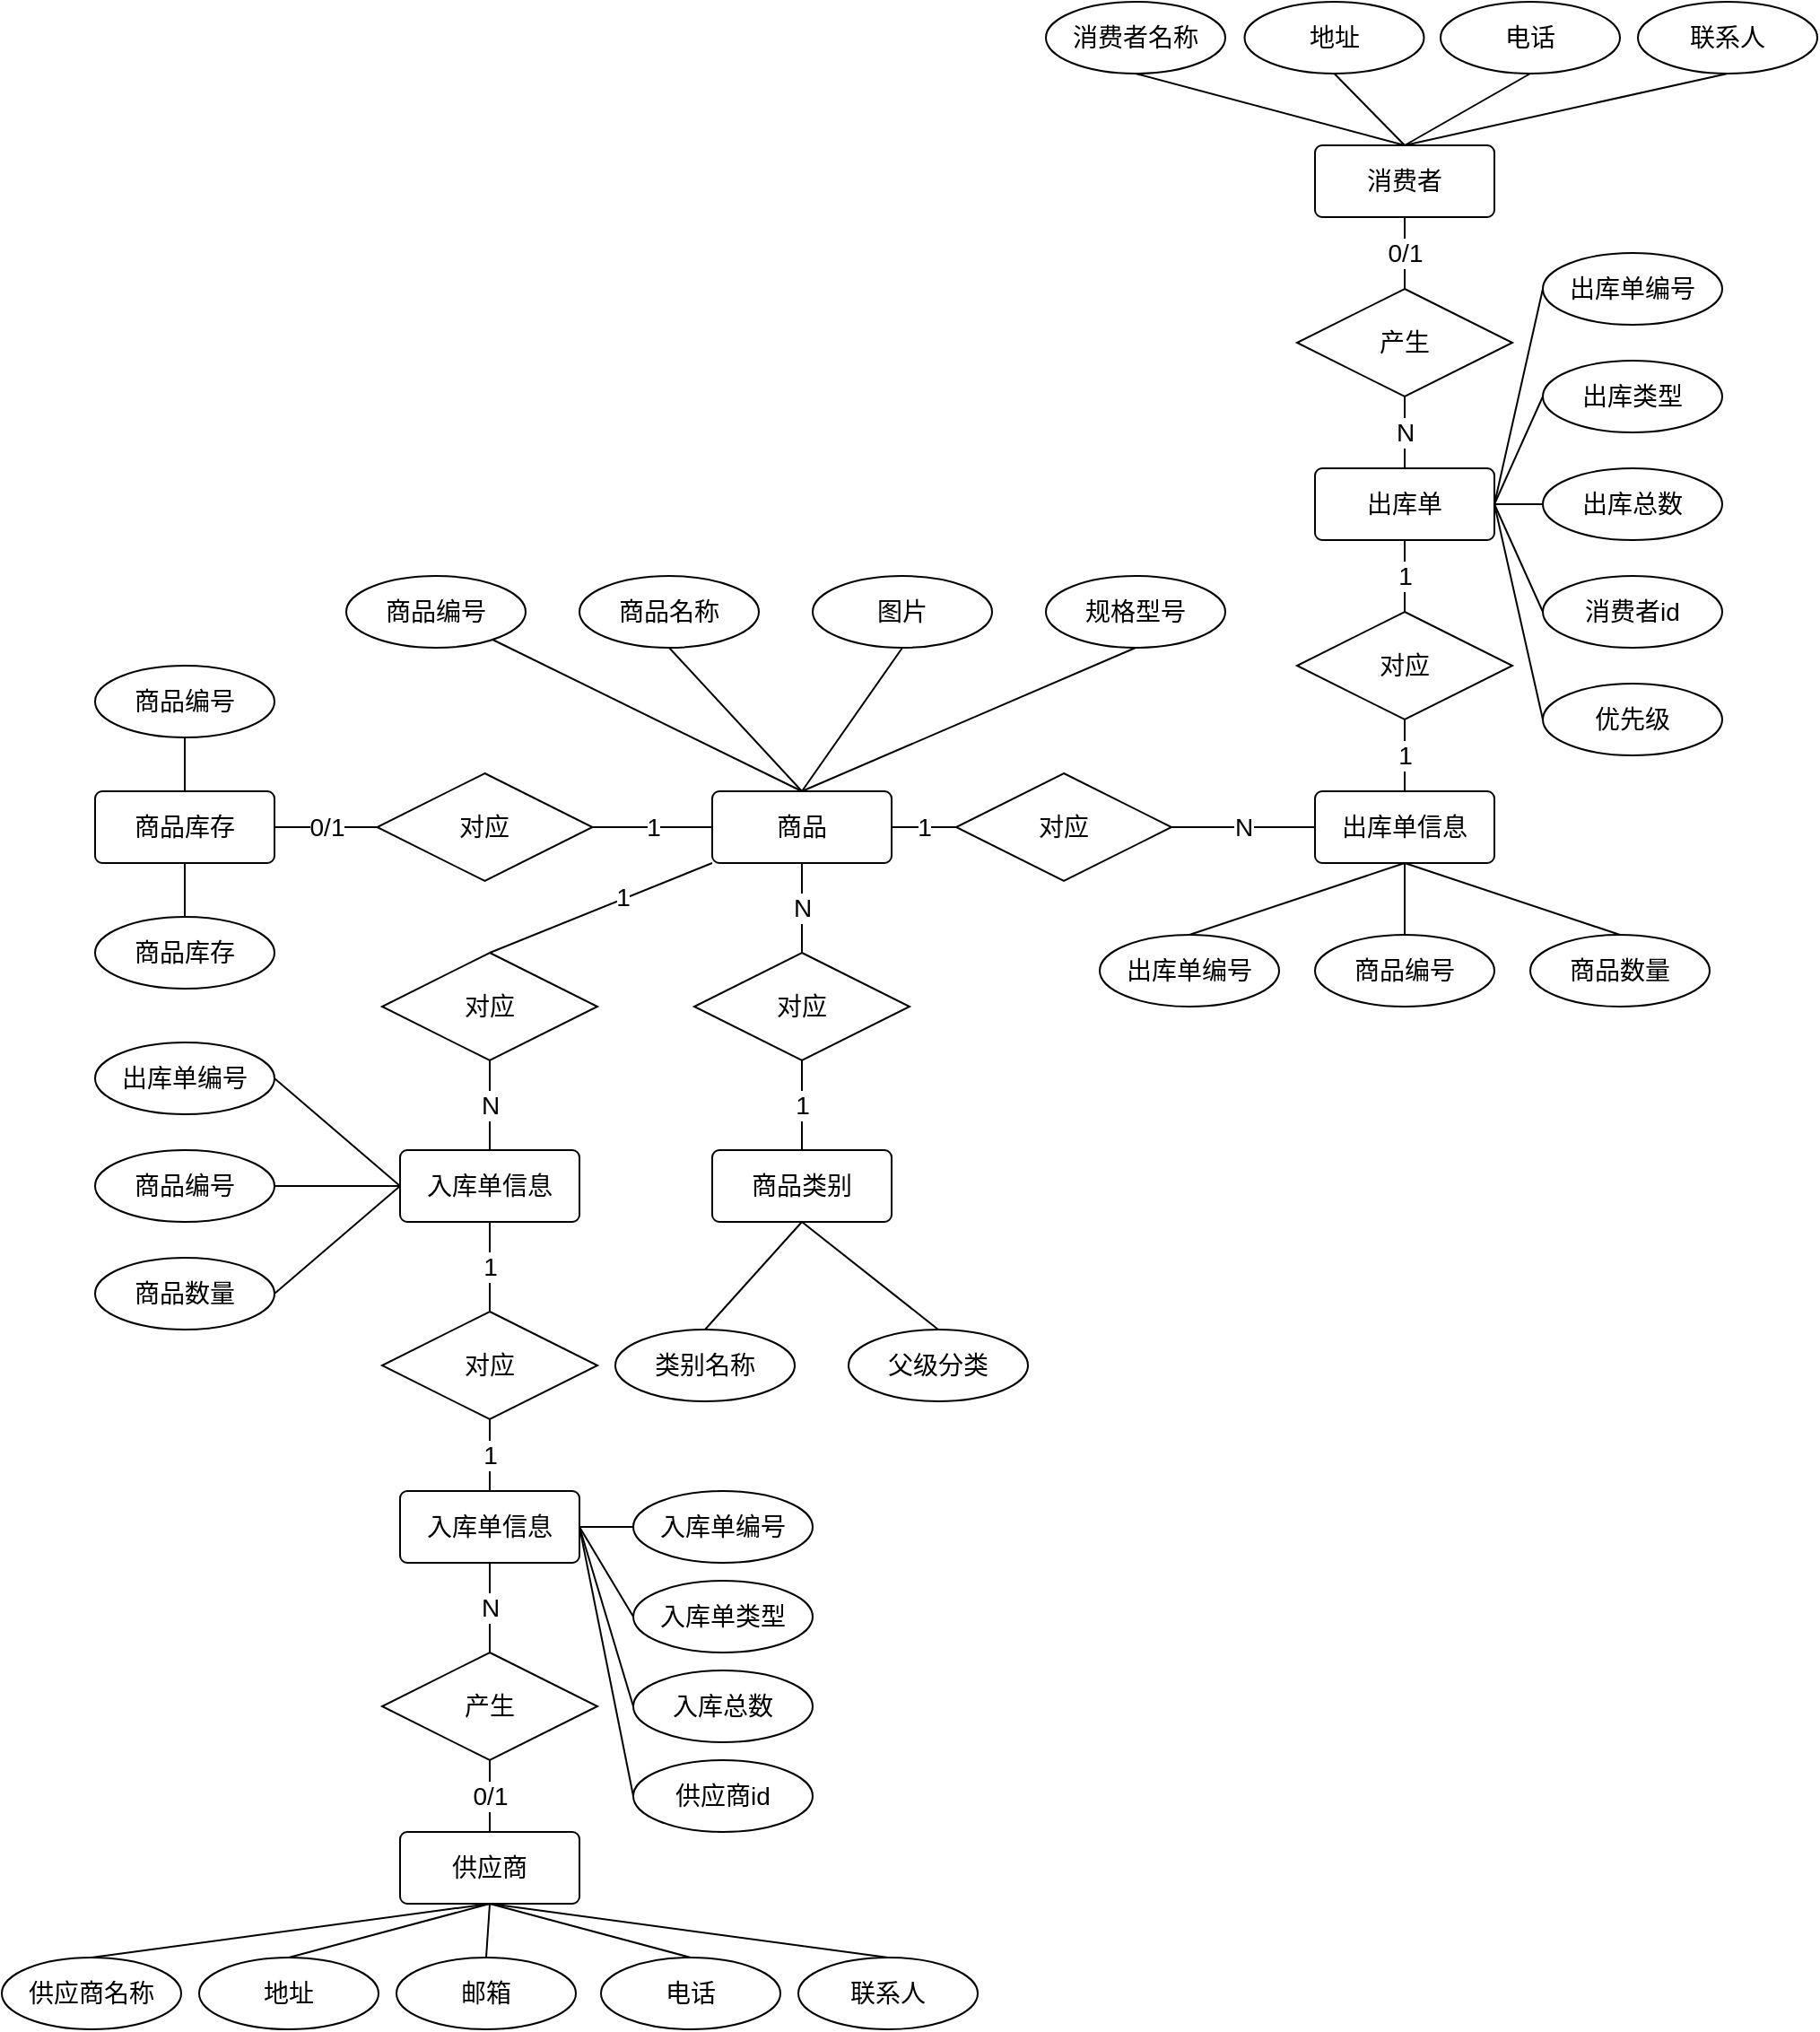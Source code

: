 <mxfile version="14.7.3" type="github">
  <diagram id="1h4pOQD59brm6UFdUb1d" name="Page-1">
    <mxGraphModel dx="1865" dy="1717" grid="1" gridSize="10" guides="1" tooltips="1" connect="1" arrows="1" fold="1" page="1" pageScale="1" pageWidth="827" pageHeight="1169" math="0" shadow="0">
      <root>
        <mxCell id="0" />
        <mxCell id="1" parent="0" />
        <mxCell id="RvEMgay6Ltesqter9NSS-8" style="rounded=0;orthogonalLoop=1;jettySize=auto;html=1;exitX=0.5;exitY=0;exitDx=0;exitDy=0;shadow=0;sketch=0;endArrow=none;endFill=0;" parent="1" source="RvEMgay6Ltesqter9NSS-1" target="RvEMgay6Ltesqter9NSS-2" edge="1">
          <mxGeometry relative="1" as="geometry" />
        </mxCell>
        <mxCell id="RvEMgay6Ltesqter9NSS-13" style="edgeStyle=none;rounded=0;orthogonalLoop=1;jettySize=auto;html=1;exitX=0.5;exitY=0;exitDx=0;exitDy=0;entryX=0.5;entryY=1;entryDx=0;entryDy=0;endArrow=none;endFill=0;" parent="1" source="RvEMgay6Ltesqter9NSS-1" target="RvEMgay6Ltesqter9NSS-3" edge="1">
          <mxGeometry relative="1" as="geometry" />
        </mxCell>
        <mxCell id="RvEMgay6Ltesqter9NSS-14" style="edgeStyle=none;rounded=0;orthogonalLoop=1;jettySize=auto;html=1;exitX=0.5;exitY=0;exitDx=0;exitDy=0;entryX=0.5;entryY=1;entryDx=0;entryDy=0;endArrow=none;endFill=0;" parent="1" source="RvEMgay6Ltesqter9NSS-1" target="RvEMgay6Ltesqter9NSS-4" edge="1">
          <mxGeometry relative="1" as="geometry" />
        </mxCell>
        <mxCell id="RvEMgay6Ltesqter9NSS-16" style="edgeStyle=none;rounded=0;orthogonalLoop=1;jettySize=auto;html=1;exitX=0.5;exitY=0;exitDx=0;exitDy=0;entryX=0.5;entryY=1;entryDx=0;entryDy=0;endArrow=none;endFill=0;" parent="1" source="RvEMgay6Ltesqter9NSS-1" target="RvEMgay6Ltesqter9NSS-6" edge="1">
          <mxGeometry relative="1" as="geometry" />
        </mxCell>
        <mxCell id="A7tWS2K1PQWu_uq6OoTj-1" value="N" style="edgeStyle=orthogonalEdgeStyle;rounded=0;sketch=0;orthogonalLoop=1;jettySize=auto;html=1;exitX=0.5;exitY=1;exitDx=0;exitDy=0;shadow=0;endArrow=none;endFill=0;fontSize=14;" parent="1" source="RvEMgay6Ltesqter9NSS-1" target="RvEMgay6Ltesqter9NSS-18" edge="1">
          <mxGeometry relative="1" as="geometry" />
        </mxCell>
        <mxCell id="BQ8AI4c9jfY31_-rvR-b-23" value="1" style="edgeStyle=none;rounded=0;orthogonalLoop=1;jettySize=auto;html=1;exitX=1;exitY=0.5;exitDx=0;exitDy=0;entryX=0;entryY=0.5;entryDx=0;entryDy=0;fontSize=14;endArrow=none;endFill=0;" edge="1" parent="1" source="RvEMgay6Ltesqter9NSS-1" target="BQ8AI4c9jfY31_-rvR-b-21">
          <mxGeometry relative="1" as="geometry" />
        </mxCell>
        <mxCell id="BQ8AI4c9jfY31_-rvR-b-26" style="edgeStyle=none;rounded=0;orthogonalLoop=1;jettySize=auto;html=1;exitX=0;exitY=1;exitDx=0;exitDy=0;entryX=0.5;entryY=0;entryDx=0;entryDy=0;fontSize=14;endArrow=none;endFill=0;" edge="1" parent="1" source="RvEMgay6Ltesqter9NSS-1" target="BQ8AI4c9jfY31_-rvR-b-24">
          <mxGeometry relative="1" as="geometry" />
        </mxCell>
        <mxCell id="BQ8AI4c9jfY31_-rvR-b-28" value="1" style="edgeLabel;html=1;align=center;verticalAlign=middle;resizable=0;points=[];fontSize=14;" vertex="1" connectable="0" parent="BQ8AI4c9jfY31_-rvR-b-26">
          <mxGeometry x="-0.184" y="-2" relative="1" as="geometry">
            <mxPoint x="1" as="offset" />
          </mxGeometry>
        </mxCell>
        <mxCell id="RvEMgay6Ltesqter9NSS-1" value="&lt;font style=&quot;font-size: 14px&quot;&gt;商品&lt;/font&gt;" style="rounded=1;arcSize=10;whiteSpace=wrap;html=1;align=center;" parent="1" vertex="1">
          <mxGeometry x="364" y="250" width="100" height="40" as="geometry" />
        </mxCell>
        <mxCell id="RvEMgay6Ltesqter9NSS-2" value="&lt;font style=&quot;font-size: 14px&quot;&gt;商品编号&lt;/font&gt;" style="ellipse;whiteSpace=wrap;html=1;align=center;" parent="1" vertex="1">
          <mxGeometry x="160" y="130" width="100" height="40" as="geometry" />
        </mxCell>
        <mxCell id="RvEMgay6Ltesqter9NSS-3" value="&lt;font style=&quot;font-size: 14px&quot;&gt;商品名称&lt;/font&gt;" style="ellipse;whiteSpace=wrap;html=1;align=center;" parent="1" vertex="1">
          <mxGeometry x="290" y="130" width="100" height="40" as="geometry" />
        </mxCell>
        <mxCell id="RvEMgay6Ltesqter9NSS-4" value="&lt;font style=&quot;font-size: 14px&quot;&gt;图片&lt;/font&gt;" style="ellipse;whiteSpace=wrap;html=1;align=center;" parent="1" vertex="1">
          <mxGeometry x="420" y="130" width="100" height="40" as="geometry" />
        </mxCell>
        <mxCell id="RvEMgay6Ltesqter9NSS-6" value="&lt;font style=&quot;font-size: 14px&quot;&gt;规格型号&lt;/font&gt;" style="ellipse;whiteSpace=wrap;html=1;align=center;" parent="1" vertex="1">
          <mxGeometry x="550" y="130" width="100" height="40" as="geometry" />
        </mxCell>
        <mxCell id="BQ8AI4c9jfY31_-rvR-b-1" value="1" style="edgeStyle=orthogonalEdgeStyle;rounded=0;orthogonalLoop=1;jettySize=auto;html=1;exitX=0.5;exitY=1;exitDx=0;exitDy=0;entryX=0.5;entryY=0;entryDx=0;entryDy=0;endArrow=none;endFill=0;fontSize=14;" edge="1" parent="1" source="RvEMgay6Ltesqter9NSS-18" target="A7tWS2K1PQWu_uq6OoTj-2">
          <mxGeometry relative="1" as="geometry" />
        </mxCell>
        <mxCell id="RvEMgay6Ltesqter9NSS-18" value="&lt;font style=&quot;font-size: 14px&quot;&gt;对应&lt;/font&gt;" style="shape=rhombus;perimeter=rhombusPerimeter;whiteSpace=wrap;html=1;align=center;" parent="1" vertex="1">
          <mxGeometry x="354" y="340" width="120" height="60" as="geometry" />
        </mxCell>
        <mxCell id="BQ8AI4c9jfY31_-rvR-b-6" style="rounded=0;orthogonalLoop=1;jettySize=auto;html=1;exitX=0.5;exitY=1;exitDx=0;exitDy=0;entryX=0.5;entryY=0;entryDx=0;entryDy=0;fontSize=14;endArrow=none;endFill=0;" edge="1" parent="1" source="A7tWS2K1PQWu_uq6OoTj-2" target="BQ8AI4c9jfY31_-rvR-b-2">
          <mxGeometry relative="1" as="geometry" />
        </mxCell>
        <mxCell id="BQ8AI4c9jfY31_-rvR-b-9" style="edgeStyle=none;rounded=0;orthogonalLoop=1;jettySize=auto;html=1;exitX=0.5;exitY=1;exitDx=0;exitDy=0;entryX=0.5;entryY=0;entryDx=0;entryDy=0;fontSize=14;endArrow=none;endFill=0;" edge="1" parent="1" source="A7tWS2K1PQWu_uq6OoTj-2" target="BQ8AI4c9jfY31_-rvR-b-5">
          <mxGeometry relative="1" as="geometry" />
        </mxCell>
        <mxCell id="A7tWS2K1PQWu_uq6OoTj-2" value="&lt;font style=&quot;font-size: 14px&quot;&gt;商品类别&lt;/font&gt;" style="rounded=1;arcSize=10;whiteSpace=wrap;html=1;align=center;" parent="1" vertex="1">
          <mxGeometry x="364" y="450" width="100" height="40" as="geometry" />
        </mxCell>
        <mxCell id="BQ8AI4c9jfY31_-rvR-b-2" value="&lt;font style=&quot;font-size: 14px&quot;&gt;类别名称&lt;/font&gt;" style="ellipse;whiteSpace=wrap;html=1;align=center;" vertex="1" parent="1">
          <mxGeometry x="310" y="550" width="100" height="40" as="geometry" />
        </mxCell>
        <mxCell id="BQ8AI4c9jfY31_-rvR-b-5" value="&lt;font style=&quot;font-size: 14px&quot;&gt;父级分类&lt;/font&gt;" style="ellipse;whiteSpace=wrap;html=1;align=center;" vertex="1" parent="1">
          <mxGeometry x="440" y="550" width="100" height="40" as="geometry" />
        </mxCell>
        <mxCell id="BQ8AI4c9jfY31_-rvR-b-11" value="1" style="edgeStyle=none;rounded=0;orthogonalLoop=1;jettySize=auto;html=1;exitX=1;exitY=0.5;exitDx=0;exitDy=0;entryX=0;entryY=0.5;entryDx=0;entryDy=0;fontSize=14;endArrow=none;endFill=0;" edge="1" parent="1" source="BQ8AI4c9jfY31_-rvR-b-10" target="RvEMgay6Ltesqter9NSS-1">
          <mxGeometry relative="1" as="geometry" />
        </mxCell>
        <mxCell id="BQ8AI4c9jfY31_-rvR-b-13" value="0/1" style="edgeStyle=none;rounded=0;orthogonalLoop=1;jettySize=auto;html=1;exitX=0;exitY=0.5;exitDx=0;exitDy=0;entryX=1;entryY=0.5;entryDx=0;entryDy=0;fontSize=14;endArrow=none;endFill=0;" edge="1" parent="1" source="BQ8AI4c9jfY31_-rvR-b-10" target="BQ8AI4c9jfY31_-rvR-b-12">
          <mxGeometry relative="1" as="geometry" />
        </mxCell>
        <mxCell id="BQ8AI4c9jfY31_-rvR-b-10" value="&lt;font style=&quot;font-size: 14px&quot;&gt;对应&lt;/font&gt;" style="shape=rhombus;perimeter=rhombusPerimeter;whiteSpace=wrap;html=1;align=center;" vertex="1" parent="1">
          <mxGeometry x="177.25" y="240" width="120" height="60" as="geometry" />
        </mxCell>
        <mxCell id="BQ8AI4c9jfY31_-rvR-b-16" style="edgeStyle=none;rounded=0;orthogonalLoop=1;jettySize=auto;html=1;exitX=0.5;exitY=0;exitDx=0;exitDy=0;entryX=0.5;entryY=1;entryDx=0;entryDy=0;fontSize=14;endArrow=none;endFill=0;" edge="1" parent="1" source="BQ8AI4c9jfY31_-rvR-b-12" target="BQ8AI4c9jfY31_-rvR-b-15">
          <mxGeometry relative="1" as="geometry" />
        </mxCell>
        <mxCell id="BQ8AI4c9jfY31_-rvR-b-17" style="edgeStyle=none;rounded=0;orthogonalLoop=1;jettySize=auto;html=1;exitX=0.5;exitY=1;exitDx=0;exitDy=0;fontSize=14;endArrow=none;endFill=0;" edge="1" parent="1" source="BQ8AI4c9jfY31_-rvR-b-12" target="BQ8AI4c9jfY31_-rvR-b-14">
          <mxGeometry relative="1" as="geometry" />
        </mxCell>
        <mxCell id="BQ8AI4c9jfY31_-rvR-b-12" value="&lt;font style=&quot;font-size: 14px&quot;&gt;商品库存&lt;/font&gt;" style="rounded=1;arcSize=10;whiteSpace=wrap;html=1;align=center;" vertex="1" parent="1">
          <mxGeometry x="20" y="250" width="100" height="40" as="geometry" />
        </mxCell>
        <mxCell id="BQ8AI4c9jfY31_-rvR-b-14" value="&lt;font style=&quot;font-size: 14px&quot;&gt;商品库存&lt;/font&gt;" style="ellipse;whiteSpace=wrap;html=1;align=center;" vertex="1" parent="1">
          <mxGeometry x="20" y="320" width="100" height="40" as="geometry" />
        </mxCell>
        <mxCell id="BQ8AI4c9jfY31_-rvR-b-15" value="&lt;font style=&quot;font-size: 14px&quot;&gt;商品编号&lt;/font&gt;" style="ellipse;whiteSpace=wrap;html=1;align=center;" vertex="1" parent="1">
          <mxGeometry x="20" y="180" width="100" height="40" as="geometry" />
        </mxCell>
        <mxCell id="BQ8AI4c9jfY31_-rvR-b-32" style="edgeStyle=none;rounded=0;orthogonalLoop=1;jettySize=auto;html=1;exitX=0.5;exitY=1;exitDx=0;exitDy=0;entryX=0.5;entryY=0;entryDx=0;entryDy=0;fontSize=14;endArrow=none;endFill=0;" edge="1" parent="1" source="BQ8AI4c9jfY31_-rvR-b-18" target="BQ8AI4c9jfY31_-rvR-b-29">
          <mxGeometry relative="1" as="geometry" />
        </mxCell>
        <mxCell id="BQ8AI4c9jfY31_-rvR-b-33" style="edgeStyle=none;rounded=0;orthogonalLoop=1;jettySize=auto;html=1;exitX=0.5;exitY=1;exitDx=0;exitDy=0;entryX=0.5;entryY=0;entryDx=0;entryDy=0;fontSize=14;endArrow=none;endFill=0;" edge="1" parent="1" source="BQ8AI4c9jfY31_-rvR-b-18" target="BQ8AI4c9jfY31_-rvR-b-30">
          <mxGeometry relative="1" as="geometry" />
        </mxCell>
        <mxCell id="BQ8AI4c9jfY31_-rvR-b-34" style="edgeStyle=none;rounded=0;orthogonalLoop=1;jettySize=auto;html=1;exitX=0.5;exitY=1;exitDx=0;exitDy=0;entryX=0.5;entryY=0;entryDx=0;entryDy=0;fontSize=14;endArrow=none;endFill=0;" edge="1" parent="1" source="BQ8AI4c9jfY31_-rvR-b-18" target="BQ8AI4c9jfY31_-rvR-b-31">
          <mxGeometry relative="1" as="geometry" />
        </mxCell>
        <mxCell id="BQ8AI4c9jfY31_-rvR-b-55" value="1" style="edgeStyle=none;rounded=0;orthogonalLoop=1;jettySize=auto;html=1;exitX=0.5;exitY=0;exitDx=0;exitDy=0;entryX=0.5;entryY=1;entryDx=0;entryDy=0;fontSize=14;endArrow=none;endFill=0;" edge="1" parent="1" source="BQ8AI4c9jfY31_-rvR-b-18" target="BQ8AI4c9jfY31_-rvR-b-53">
          <mxGeometry relative="1" as="geometry" />
        </mxCell>
        <mxCell id="BQ8AI4c9jfY31_-rvR-b-18" value="&lt;font style=&quot;font-size: 14px&quot;&gt;出库单信息&lt;br&gt;&lt;/font&gt;" style="rounded=1;arcSize=10;whiteSpace=wrap;html=1;align=center;" vertex="1" parent="1">
          <mxGeometry x="700" y="250" width="100" height="40" as="geometry" />
        </mxCell>
        <mxCell id="BQ8AI4c9jfY31_-rvR-b-38" style="edgeStyle=none;rounded=0;orthogonalLoop=1;jettySize=auto;html=1;exitX=0;exitY=0.5;exitDx=0;exitDy=0;entryX=1;entryY=0.5;entryDx=0;entryDy=0;fontSize=14;endArrow=none;endFill=0;" edge="1" parent="1" source="BQ8AI4c9jfY31_-rvR-b-19" target="BQ8AI4c9jfY31_-rvR-b-35">
          <mxGeometry relative="1" as="geometry" />
        </mxCell>
        <mxCell id="BQ8AI4c9jfY31_-rvR-b-39" style="edgeStyle=none;rounded=0;orthogonalLoop=1;jettySize=auto;html=1;exitX=0;exitY=0.5;exitDx=0;exitDy=0;fontSize=14;endArrow=none;endFill=0;" edge="1" parent="1" source="BQ8AI4c9jfY31_-rvR-b-19" target="BQ8AI4c9jfY31_-rvR-b-36">
          <mxGeometry relative="1" as="geometry" />
        </mxCell>
        <mxCell id="BQ8AI4c9jfY31_-rvR-b-40" style="edgeStyle=none;rounded=0;orthogonalLoop=1;jettySize=auto;html=1;exitX=0;exitY=0.5;exitDx=0;exitDy=0;entryX=1;entryY=0.5;entryDx=0;entryDy=0;fontSize=14;endArrow=none;endFill=0;" edge="1" parent="1" source="BQ8AI4c9jfY31_-rvR-b-19" target="BQ8AI4c9jfY31_-rvR-b-37">
          <mxGeometry relative="1" as="geometry" />
        </mxCell>
        <mxCell id="BQ8AI4c9jfY31_-rvR-b-70" value="1" style="edgeStyle=none;rounded=0;orthogonalLoop=1;jettySize=auto;html=1;exitX=0.5;exitY=1;exitDx=0;exitDy=0;entryX=0.5;entryY=0;entryDx=0;entryDy=0;fontSize=14;endArrow=none;endFill=0;" edge="1" parent="1" source="BQ8AI4c9jfY31_-rvR-b-19" target="BQ8AI4c9jfY31_-rvR-b-69">
          <mxGeometry relative="1" as="geometry" />
        </mxCell>
        <mxCell id="BQ8AI4c9jfY31_-rvR-b-19" value="&lt;font style=&quot;font-size: 14px&quot;&gt;入库单信息&lt;br&gt;&lt;/font&gt;" style="rounded=1;arcSize=10;whiteSpace=wrap;html=1;align=center;" vertex="1" parent="1">
          <mxGeometry x="190" y="450" width="100" height="40" as="geometry" />
        </mxCell>
        <mxCell id="BQ8AI4c9jfY31_-rvR-b-25" value="N" style="edgeStyle=none;rounded=0;orthogonalLoop=1;jettySize=auto;html=1;exitX=1;exitY=0.5;exitDx=0;exitDy=0;entryX=0;entryY=0.5;entryDx=0;entryDy=0;fontSize=14;endArrow=none;endFill=0;" edge="1" parent="1" source="BQ8AI4c9jfY31_-rvR-b-21" target="BQ8AI4c9jfY31_-rvR-b-18">
          <mxGeometry relative="1" as="geometry" />
        </mxCell>
        <mxCell id="BQ8AI4c9jfY31_-rvR-b-21" value="&lt;font style=&quot;font-size: 14px&quot;&gt;对应&lt;/font&gt;" style="shape=rhombus;perimeter=rhombusPerimeter;whiteSpace=wrap;html=1;align=center;rounded=0;" vertex="1" parent="1">
          <mxGeometry x="500" y="240" width="120" height="60" as="geometry" />
        </mxCell>
        <mxCell id="BQ8AI4c9jfY31_-rvR-b-27" value="N" style="edgeStyle=none;rounded=0;orthogonalLoop=1;jettySize=auto;html=1;exitX=0.5;exitY=1;exitDx=0;exitDy=0;entryX=0.5;entryY=0;entryDx=0;entryDy=0;fontSize=14;endArrow=none;endFill=0;" edge="1" parent="1" source="BQ8AI4c9jfY31_-rvR-b-24" target="BQ8AI4c9jfY31_-rvR-b-19">
          <mxGeometry relative="1" as="geometry" />
        </mxCell>
        <mxCell id="BQ8AI4c9jfY31_-rvR-b-24" value="&lt;font style=&quot;font-size: 14px&quot;&gt;对应&lt;/font&gt;" style="shape=rhombus;perimeter=rhombusPerimeter;whiteSpace=wrap;html=1;align=center;rounded=0;" vertex="1" parent="1">
          <mxGeometry x="180" y="340" width="120" height="60" as="geometry" />
        </mxCell>
        <mxCell id="BQ8AI4c9jfY31_-rvR-b-29" value="&lt;font style=&quot;font-size: 14px&quot;&gt;出库单编号&lt;/font&gt;" style="ellipse;whiteSpace=wrap;html=1;align=center;" vertex="1" parent="1">
          <mxGeometry x="580" y="330" width="100" height="40" as="geometry" />
        </mxCell>
        <mxCell id="BQ8AI4c9jfY31_-rvR-b-30" value="&lt;font style=&quot;font-size: 14px&quot;&gt;商品编号&lt;/font&gt;" style="ellipse;whiteSpace=wrap;html=1;align=center;" vertex="1" parent="1">
          <mxGeometry x="700" y="330" width="100" height="40" as="geometry" />
        </mxCell>
        <mxCell id="BQ8AI4c9jfY31_-rvR-b-31" value="&lt;font style=&quot;font-size: 14px&quot;&gt;商品数量&lt;/font&gt;" style="ellipse;whiteSpace=wrap;html=1;align=center;" vertex="1" parent="1">
          <mxGeometry x="820" y="330" width="100" height="40" as="geometry" />
        </mxCell>
        <mxCell id="BQ8AI4c9jfY31_-rvR-b-35" value="&lt;font style=&quot;font-size: 14px&quot;&gt;出库单编号&lt;/font&gt;" style="ellipse;whiteSpace=wrap;html=1;align=center;" vertex="1" parent="1">
          <mxGeometry x="20" y="390" width="100" height="40" as="geometry" />
        </mxCell>
        <mxCell id="BQ8AI4c9jfY31_-rvR-b-36" value="&lt;font style=&quot;font-size: 14px&quot;&gt;商品编号&lt;/font&gt;" style="ellipse;whiteSpace=wrap;html=1;align=center;" vertex="1" parent="1">
          <mxGeometry x="20" y="450" width="100" height="40" as="geometry" />
        </mxCell>
        <mxCell id="BQ8AI4c9jfY31_-rvR-b-37" value="&lt;font style=&quot;font-size: 14px&quot;&gt;商品数量&lt;/font&gt;" style="ellipse;whiteSpace=wrap;html=1;align=center;" vertex="1" parent="1">
          <mxGeometry x="20" y="510" width="100" height="40" as="geometry" />
        </mxCell>
        <mxCell id="BQ8AI4c9jfY31_-rvR-b-48" style="edgeStyle=none;rounded=0;orthogonalLoop=1;jettySize=auto;html=1;exitX=1;exitY=0.5;exitDx=0;exitDy=0;entryX=0;entryY=0.5;entryDx=0;entryDy=0;fontSize=14;endArrow=none;endFill=0;" edge="1" parent="1" source="BQ8AI4c9jfY31_-rvR-b-41" target="BQ8AI4c9jfY31_-rvR-b-42">
          <mxGeometry relative="1" as="geometry" />
        </mxCell>
        <mxCell id="BQ8AI4c9jfY31_-rvR-b-49" style="edgeStyle=none;rounded=0;orthogonalLoop=1;jettySize=auto;html=1;exitX=1;exitY=0.5;exitDx=0;exitDy=0;entryX=0;entryY=0.5;entryDx=0;entryDy=0;fontSize=14;endArrow=none;endFill=0;" edge="1" parent="1" source="BQ8AI4c9jfY31_-rvR-b-41" target="BQ8AI4c9jfY31_-rvR-b-44">
          <mxGeometry relative="1" as="geometry" />
        </mxCell>
        <mxCell id="BQ8AI4c9jfY31_-rvR-b-50" style="edgeStyle=none;rounded=0;orthogonalLoop=1;jettySize=auto;html=1;exitX=1;exitY=0.5;exitDx=0;exitDy=0;entryX=0;entryY=0.5;entryDx=0;entryDy=0;fontSize=14;endArrow=none;endFill=0;" edge="1" parent="1" source="BQ8AI4c9jfY31_-rvR-b-41" target="BQ8AI4c9jfY31_-rvR-b-45">
          <mxGeometry relative="1" as="geometry" />
        </mxCell>
        <mxCell id="BQ8AI4c9jfY31_-rvR-b-51" style="edgeStyle=none;rounded=0;orthogonalLoop=1;jettySize=auto;html=1;exitX=1;exitY=0.5;exitDx=0;exitDy=0;entryX=0;entryY=0.5;entryDx=0;entryDy=0;fontSize=14;endArrow=none;endFill=0;" edge="1" parent="1" source="BQ8AI4c9jfY31_-rvR-b-41" target="BQ8AI4c9jfY31_-rvR-b-46">
          <mxGeometry relative="1" as="geometry" />
        </mxCell>
        <mxCell id="BQ8AI4c9jfY31_-rvR-b-52" style="edgeStyle=none;rounded=0;orthogonalLoop=1;jettySize=auto;html=1;exitX=1;exitY=0.5;exitDx=0;exitDy=0;entryX=0;entryY=0.5;entryDx=0;entryDy=0;fontSize=14;endArrow=none;endFill=0;" edge="1" parent="1" source="BQ8AI4c9jfY31_-rvR-b-41" target="BQ8AI4c9jfY31_-rvR-b-47">
          <mxGeometry relative="1" as="geometry" />
        </mxCell>
        <mxCell id="BQ8AI4c9jfY31_-rvR-b-66" value="N" style="edgeStyle=none;rounded=0;orthogonalLoop=1;jettySize=auto;html=1;exitX=0.5;exitY=0;exitDx=0;exitDy=0;entryX=0.5;entryY=1;entryDx=0;entryDy=0;fontSize=14;endArrow=none;endFill=0;" edge="1" parent="1" source="BQ8AI4c9jfY31_-rvR-b-41" target="BQ8AI4c9jfY31_-rvR-b-65">
          <mxGeometry relative="1" as="geometry" />
        </mxCell>
        <mxCell id="BQ8AI4c9jfY31_-rvR-b-41" value="&lt;font style=&quot;font-size: 14px&quot;&gt;出库单&lt;br&gt;&lt;/font&gt;" style="rounded=1;arcSize=10;whiteSpace=wrap;html=1;align=center;" vertex="1" parent="1">
          <mxGeometry x="700" y="70" width="100" height="40" as="geometry" />
        </mxCell>
        <mxCell id="BQ8AI4c9jfY31_-rvR-b-42" value="&lt;font style=&quot;font-size: 14px&quot;&gt;出库单编号&lt;/font&gt;" style="ellipse;whiteSpace=wrap;html=1;align=center;" vertex="1" parent="1">
          <mxGeometry x="827" y="-50" width="100" height="40" as="geometry" />
        </mxCell>
        <mxCell id="BQ8AI4c9jfY31_-rvR-b-44" value="&lt;font style=&quot;font-size: 14px&quot;&gt;出库类型&lt;/font&gt;" style="ellipse;whiteSpace=wrap;html=1;align=center;" vertex="1" parent="1">
          <mxGeometry x="827" y="10" width="100" height="40" as="geometry" />
        </mxCell>
        <mxCell id="BQ8AI4c9jfY31_-rvR-b-45" value="&lt;font style=&quot;font-size: 14px&quot;&gt;出库总数&lt;/font&gt;" style="ellipse;whiteSpace=wrap;html=1;align=center;" vertex="1" parent="1">
          <mxGeometry x="827" y="70" width="100" height="40" as="geometry" />
        </mxCell>
        <mxCell id="BQ8AI4c9jfY31_-rvR-b-46" value="&lt;font style=&quot;font-size: 14px&quot;&gt;消费者id&lt;/font&gt;" style="ellipse;whiteSpace=wrap;html=1;align=center;" vertex="1" parent="1">
          <mxGeometry x="827" y="130" width="100" height="40" as="geometry" />
        </mxCell>
        <mxCell id="BQ8AI4c9jfY31_-rvR-b-47" value="&lt;font style=&quot;font-size: 14px&quot;&gt;优先级&lt;/font&gt;" style="ellipse;whiteSpace=wrap;html=1;align=center;" vertex="1" parent="1">
          <mxGeometry x="827" y="190" width="100" height="40" as="geometry" />
        </mxCell>
        <mxCell id="BQ8AI4c9jfY31_-rvR-b-54" value="1" style="edgeStyle=none;rounded=0;orthogonalLoop=1;jettySize=auto;html=1;exitX=0.5;exitY=0;exitDx=0;exitDy=0;entryX=0.5;entryY=1;entryDx=0;entryDy=0;fontSize=14;endArrow=none;endFill=0;" edge="1" parent="1" source="BQ8AI4c9jfY31_-rvR-b-53" target="BQ8AI4c9jfY31_-rvR-b-41">
          <mxGeometry relative="1" as="geometry" />
        </mxCell>
        <mxCell id="BQ8AI4c9jfY31_-rvR-b-53" value="&lt;font style=&quot;font-size: 14px&quot;&gt;对应&lt;/font&gt;" style="shape=rhombus;perimeter=rhombusPerimeter;whiteSpace=wrap;html=1;align=center;rounded=0;rotation=0;" vertex="1" parent="1">
          <mxGeometry x="690" y="150" width="120" height="60" as="geometry" />
        </mxCell>
        <mxCell id="BQ8AI4c9jfY31_-rvR-b-61" style="edgeStyle=none;rounded=0;orthogonalLoop=1;jettySize=auto;html=1;exitX=0.5;exitY=0;exitDx=0;exitDy=0;entryX=0.5;entryY=1;entryDx=0;entryDy=0;fontSize=14;endArrow=none;endFill=0;" edge="1" parent="1" source="BQ8AI4c9jfY31_-rvR-b-56" target="BQ8AI4c9jfY31_-rvR-b-57">
          <mxGeometry relative="1" as="geometry" />
        </mxCell>
        <mxCell id="BQ8AI4c9jfY31_-rvR-b-62" style="edgeStyle=none;rounded=0;orthogonalLoop=1;jettySize=auto;html=1;exitX=0.5;exitY=0;exitDx=0;exitDy=0;entryX=0.5;entryY=1;entryDx=0;entryDy=0;fontSize=14;endArrow=none;endFill=0;" edge="1" parent="1" source="BQ8AI4c9jfY31_-rvR-b-56" target="BQ8AI4c9jfY31_-rvR-b-58">
          <mxGeometry relative="1" as="geometry" />
        </mxCell>
        <mxCell id="BQ8AI4c9jfY31_-rvR-b-63" style="edgeStyle=none;rounded=0;orthogonalLoop=1;jettySize=auto;html=1;exitX=0.5;exitY=0;exitDx=0;exitDy=0;entryX=0.5;entryY=1;entryDx=0;entryDy=0;fontSize=14;endArrow=none;endFill=0;" edge="1" parent="1" source="BQ8AI4c9jfY31_-rvR-b-56" target="BQ8AI4c9jfY31_-rvR-b-59">
          <mxGeometry relative="1" as="geometry" />
        </mxCell>
        <mxCell id="BQ8AI4c9jfY31_-rvR-b-64" style="edgeStyle=none;rounded=0;orthogonalLoop=1;jettySize=auto;html=1;exitX=0.5;exitY=0;exitDx=0;exitDy=0;entryX=0.5;entryY=1;entryDx=0;entryDy=0;fontSize=14;endArrow=none;endFill=0;" edge="1" parent="1" source="BQ8AI4c9jfY31_-rvR-b-56" target="BQ8AI4c9jfY31_-rvR-b-60">
          <mxGeometry relative="1" as="geometry" />
        </mxCell>
        <mxCell id="BQ8AI4c9jfY31_-rvR-b-56" value="&lt;font style=&quot;font-size: 14px&quot;&gt;消费者&lt;br&gt;&lt;/font&gt;" style="rounded=1;arcSize=10;whiteSpace=wrap;html=1;align=center;" vertex="1" parent="1">
          <mxGeometry x="700" y="-110" width="100" height="40" as="geometry" />
        </mxCell>
        <mxCell id="BQ8AI4c9jfY31_-rvR-b-57" value="&lt;font style=&quot;font-size: 14px&quot;&gt;消费者名称&lt;/font&gt;" style="ellipse;whiteSpace=wrap;html=1;align=center;" vertex="1" parent="1">
          <mxGeometry x="550" y="-190" width="100" height="40" as="geometry" />
        </mxCell>
        <mxCell id="BQ8AI4c9jfY31_-rvR-b-58" value="&lt;font style=&quot;font-size: 14px&quot;&gt;地址&lt;/font&gt;" style="ellipse;whiteSpace=wrap;html=1;align=center;" vertex="1" parent="1">
          <mxGeometry x="660.75" y="-190" width="100" height="40" as="geometry" />
        </mxCell>
        <mxCell id="BQ8AI4c9jfY31_-rvR-b-59" value="&lt;font style=&quot;font-size: 14px&quot;&gt;电话&lt;/font&gt;" style="ellipse;whiteSpace=wrap;html=1;align=center;" vertex="1" parent="1">
          <mxGeometry x="770" y="-190" width="100" height="40" as="geometry" />
        </mxCell>
        <mxCell id="BQ8AI4c9jfY31_-rvR-b-60" value="&lt;font style=&quot;font-size: 14px&quot;&gt;联系人&lt;/font&gt;" style="ellipse;whiteSpace=wrap;html=1;align=center;" vertex="1" parent="1">
          <mxGeometry x="880" y="-190" width="100" height="40" as="geometry" />
        </mxCell>
        <mxCell id="BQ8AI4c9jfY31_-rvR-b-67" value="0/1" style="edgeStyle=none;rounded=0;orthogonalLoop=1;jettySize=auto;html=1;exitX=0.5;exitY=0;exitDx=0;exitDy=0;entryX=0.5;entryY=1;entryDx=0;entryDy=0;fontSize=14;endArrow=none;endFill=0;" edge="1" parent="1" source="BQ8AI4c9jfY31_-rvR-b-65" target="BQ8AI4c9jfY31_-rvR-b-56">
          <mxGeometry relative="1" as="geometry" />
        </mxCell>
        <mxCell id="BQ8AI4c9jfY31_-rvR-b-65" value="&lt;span style=&quot;font-size: 14px&quot;&gt;产生&lt;/span&gt;" style="shape=rhombus;perimeter=rhombusPerimeter;whiteSpace=wrap;html=1;align=center;rounded=0;rotation=0;" vertex="1" parent="1">
          <mxGeometry x="690" y="-30" width="120" height="60" as="geometry" />
        </mxCell>
        <mxCell id="BQ8AI4c9jfY31_-rvR-b-76" style="edgeStyle=none;rounded=0;orthogonalLoop=1;jettySize=auto;html=1;exitX=1;exitY=0.5;exitDx=0;exitDy=0;entryX=0;entryY=0.5;entryDx=0;entryDy=0;fontSize=14;endArrow=none;endFill=0;" edge="1" parent="1" source="BQ8AI4c9jfY31_-rvR-b-68" target="BQ8AI4c9jfY31_-rvR-b-72">
          <mxGeometry relative="1" as="geometry" />
        </mxCell>
        <mxCell id="BQ8AI4c9jfY31_-rvR-b-77" style="edgeStyle=none;rounded=0;orthogonalLoop=1;jettySize=auto;html=1;exitX=1;exitY=0.5;exitDx=0;exitDy=0;entryX=0;entryY=0.5;entryDx=0;entryDy=0;fontSize=14;endArrow=none;endFill=0;" edge="1" parent="1" source="BQ8AI4c9jfY31_-rvR-b-68" target="BQ8AI4c9jfY31_-rvR-b-73">
          <mxGeometry relative="1" as="geometry" />
        </mxCell>
        <mxCell id="BQ8AI4c9jfY31_-rvR-b-78" style="edgeStyle=none;rounded=0;orthogonalLoop=1;jettySize=auto;html=1;exitX=1;exitY=0.5;exitDx=0;exitDy=0;entryX=0;entryY=0.5;entryDx=0;entryDy=0;fontSize=14;endArrow=none;endFill=0;" edge="1" parent="1" source="BQ8AI4c9jfY31_-rvR-b-68" target="BQ8AI4c9jfY31_-rvR-b-74">
          <mxGeometry relative="1" as="geometry" />
        </mxCell>
        <mxCell id="BQ8AI4c9jfY31_-rvR-b-80" style="edgeStyle=none;rounded=0;orthogonalLoop=1;jettySize=auto;html=1;exitX=1;exitY=0.5;exitDx=0;exitDy=0;entryX=0;entryY=0.5;entryDx=0;entryDy=0;fontSize=14;endArrow=none;endFill=0;" edge="1" parent="1" source="BQ8AI4c9jfY31_-rvR-b-68" target="BQ8AI4c9jfY31_-rvR-b-75">
          <mxGeometry relative="1" as="geometry" />
        </mxCell>
        <mxCell id="BQ8AI4c9jfY31_-rvR-b-83" value="N" style="edgeStyle=none;rounded=0;orthogonalLoop=1;jettySize=auto;html=1;exitX=0.5;exitY=1;exitDx=0;exitDy=0;entryX=0.5;entryY=0;entryDx=0;entryDy=0;fontSize=14;endArrow=none;endFill=0;" edge="1" parent="1" source="BQ8AI4c9jfY31_-rvR-b-68" target="BQ8AI4c9jfY31_-rvR-b-82">
          <mxGeometry relative="1" as="geometry" />
        </mxCell>
        <mxCell id="BQ8AI4c9jfY31_-rvR-b-68" value="&lt;font style=&quot;font-size: 14px&quot;&gt;入库单信息&lt;br&gt;&lt;/font&gt;" style="rounded=1;arcSize=10;whiteSpace=wrap;html=1;align=center;" vertex="1" parent="1">
          <mxGeometry x="190" y="640" width="100" height="40" as="geometry" />
        </mxCell>
        <mxCell id="BQ8AI4c9jfY31_-rvR-b-71" value="1" style="edgeStyle=none;rounded=0;orthogonalLoop=1;jettySize=auto;html=1;exitX=0.5;exitY=1;exitDx=0;exitDy=0;entryX=0.5;entryY=0;entryDx=0;entryDy=0;fontSize=14;endArrow=none;endFill=0;" edge="1" parent="1" source="BQ8AI4c9jfY31_-rvR-b-69" target="BQ8AI4c9jfY31_-rvR-b-68">
          <mxGeometry relative="1" as="geometry" />
        </mxCell>
        <mxCell id="BQ8AI4c9jfY31_-rvR-b-69" value="&lt;font style=&quot;font-size: 14px&quot;&gt;对应&lt;/font&gt;" style="shape=rhombus;perimeter=rhombusPerimeter;whiteSpace=wrap;html=1;align=center;" vertex="1" parent="1">
          <mxGeometry x="180" y="540" width="120" height="60" as="geometry" />
        </mxCell>
        <mxCell id="BQ8AI4c9jfY31_-rvR-b-72" value="&lt;font style=&quot;font-size: 14px&quot;&gt;入库单编号&lt;/font&gt;" style="ellipse;whiteSpace=wrap;html=1;align=center;" vertex="1" parent="1">
          <mxGeometry x="320" y="640" width="100" height="40" as="geometry" />
        </mxCell>
        <mxCell id="BQ8AI4c9jfY31_-rvR-b-73" value="&lt;font style=&quot;font-size: 14px&quot;&gt;入库单类型&lt;/font&gt;" style="ellipse;whiteSpace=wrap;html=1;align=center;" vertex="1" parent="1">
          <mxGeometry x="320" y="690" width="100" height="40" as="geometry" />
        </mxCell>
        <mxCell id="BQ8AI4c9jfY31_-rvR-b-74" value="&lt;font style=&quot;font-size: 14px&quot;&gt;入库总数&lt;/font&gt;" style="ellipse;whiteSpace=wrap;html=1;align=center;" vertex="1" parent="1">
          <mxGeometry x="320" y="740" width="100" height="40" as="geometry" />
        </mxCell>
        <mxCell id="BQ8AI4c9jfY31_-rvR-b-75" value="&lt;font style=&quot;font-size: 14px&quot;&gt;供应商id&lt;/font&gt;" style="ellipse;whiteSpace=wrap;html=1;align=center;" vertex="1" parent="1">
          <mxGeometry x="320" y="790" width="100" height="40" as="geometry" />
        </mxCell>
        <mxCell id="BQ8AI4c9jfY31_-rvR-b-91" style="edgeStyle=none;rounded=0;orthogonalLoop=1;jettySize=auto;html=1;exitX=0.5;exitY=1;exitDx=0;exitDy=0;entryX=0.5;entryY=0;entryDx=0;entryDy=0;fontSize=14;endArrow=none;endFill=0;" edge="1" parent="1" source="BQ8AI4c9jfY31_-rvR-b-81" target="BQ8AI4c9jfY31_-rvR-b-86">
          <mxGeometry relative="1" as="geometry" />
        </mxCell>
        <mxCell id="BQ8AI4c9jfY31_-rvR-b-92" style="edgeStyle=none;rounded=0;orthogonalLoop=1;jettySize=auto;html=1;exitX=0.5;exitY=1;exitDx=0;exitDy=0;entryX=0.5;entryY=0;entryDx=0;entryDy=0;fontSize=14;endArrow=none;endFill=0;" edge="1" parent="1" source="BQ8AI4c9jfY31_-rvR-b-81" target="BQ8AI4c9jfY31_-rvR-b-87">
          <mxGeometry relative="1" as="geometry" />
        </mxCell>
        <mxCell id="BQ8AI4c9jfY31_-rvR-b-93" style="edgeStyle=none;rounded=0;orthogonalLoop=1;jettySize=auto;html=1;exitX=0.5;exitY=1;exitDx=0;exitDy=0;entryX=0.5;entryY=0;entryDx=0;entryDy=0;fontSize=14;endArrow=none;endFill=0;" edge="1" parent="1" source="BQ8AI4c9jfY31_-rvR-b-81" target="BQ8AI4c9jfY31_-rvR-b-88">
          <mxGeometry relative="1" as="geometry" />
        </mxCell>
        <mxCell id="BQ8AI4c9jfY31_-rvR-b-94" style="edgeStyle=none;rounded=0;orthogonalLoop=1;jettySize=auto;html=1;exitX=0.5;exitY=1;exitDx=0;exitDy=0;entryX=0.5;entryY=0;entryDx=0;entryDy=0;fontSize=14;endArrow=none;endFill=0;" edge="1" parent="1" source="BQ8AI4c9jfY31_-rvR-b-81" target="BQ8AI4c9jfY31_-rvR-b-89">
          <mxGeometry relative="1" as="geometry" />
        </mxCell>
        <mxCell id="BQ8AI4c9jfY31_-rvR-b-81" value="&lt;font style=&quot;font-size: 14px&quot;&gt;供应商&lt;br&gt;&lt;/font&gt;" style="rounded=1;arcSize=10;whiteSpace=wrap;html=1;align=center;" vertex="1" parent="1">
          <mxGeometry x="190" y="830" width="100" height="40" as="geometry" />
        </mxCell>
        <mxCell id="BQ8AI4c9jfY31_-rvR-b-84" value="0/1" style="edgeStyle=none;rounded=0;orthogonalLoop=1;jettySize=auto;html=1;exitX=0.5;exitY=1;exitDx=0;exitDy=0;entryX=0.5;entryY=0;entryDx=0;entryDy=0;fontSize=14;endArrow=none;endFill=0;" edge="1" parent="1" source="BQ8AI4c9jfY31_-rvR-b-82" target="BQ8AI4c9jfY31_-rvR-b-81">
          <mxGeometry relative="1" as="geometry" />
        </mxCell>
        <mxCell id="BQ8AI4c9jfY31_-rvR-b-82" value="&lt;span style=&quot;font-size: 14px&quot;&gt;产生&lt;/span&gt;" style="shape=rhombus;perimeter=rhombusPerimeter;whiteSpace=wrap;html=1;align=center;" vertex="1" parent="1">
          <mxGeometry x="180" y="730" width="120" height="60" as="geometry" />
        </mxCell>
        <mxCell id="BQ8AI4c9jfY31_-rvR-b-90" style="edgeStyle=none;rounded=0;orthogonalLoop=1;jettySize=auto;html=1;exitX=0.5;exitY=0;exitDx=0;exitDy=0;entryX=0.5;entryY=1;entryDx=0;entryDy=0;fontSize=14;endArrow=none;endFill=0;" edge="1" parent="1" source="BQ8AI4c9jfY31_-rvR-b-85" target="BQ8AI4c9jfY31_-rvR-b-81">
          <mxGeometry relative="1" as="geometry" />
        </mxCell>
        <mxCell id="BQ8AI4c9jfY31_-rvR-b-85" value="&lt;font style=&quot;font-size: 14px&quot;&gt;供应商名称&lt;/font&gt;" style="ellipse;whiteSpace=wrap;html=1;align=center;" vertex="1" parent="1">
          <mxGeometry x="-32" y="900" width="100" height="40" as="geometry" />
        </mxCell>
        <mxCell id="BQ8AI4c9jfY31_-rvR-b-86" value="&lt;font style=&quot;font-size: 14px&quot;&gt;地址&lt;/font&gt;" style="ellipse;whiteSpace=wrap;html=1;align=center;" vertex="1" parent="1">
          <mxGeometry x="78" y="900" width="100" height="40" as="geometry" />
        </mxCell>
        <mxCell id="BQ8AI4c9jfY31_-rvR-b-87" value="&lt;font style=&quot;font-size: 14px&quot;&gt;邮箱&lt;/font&gt;" style="ellipse;whiteSpace=wrap;html=1;align=center;" vertex="1" parent="1">
          <mxGeometry x="188" y="900" width="100" height="40" as="geometry" />
        </mxCell>
        <mxCell id="BQ8AI4c9jfY31_-rvR-b-88" value="&lt;font style=&quot;font-size: 14px&quot;&gt;电话&lt;/font&gt;" style="ellipse;whiteSpace=wrap;html=1;align=center;" vertex="1" parent="1">
          <mxGeometry x="302" y="900" width="100" height="40" as="geometry" />
        </mxCell>
        <mxCell id="BQ8AI4c9jfY31_-rvR-b-89" value="&lt;font style=&quot;font-size: 14px&quot;&gt;联系人&lt;/font&gt;" style="ellipse;whiteSpace=wrap;html=1;align=center;" vertex="1" parent="1">
          <mxGeometry x="412" y="900" width="100" height="40" as="geometry" />
        </mxCell>
      </root>
    </mxGraphModel>
  </diagram>
</mxfile>
